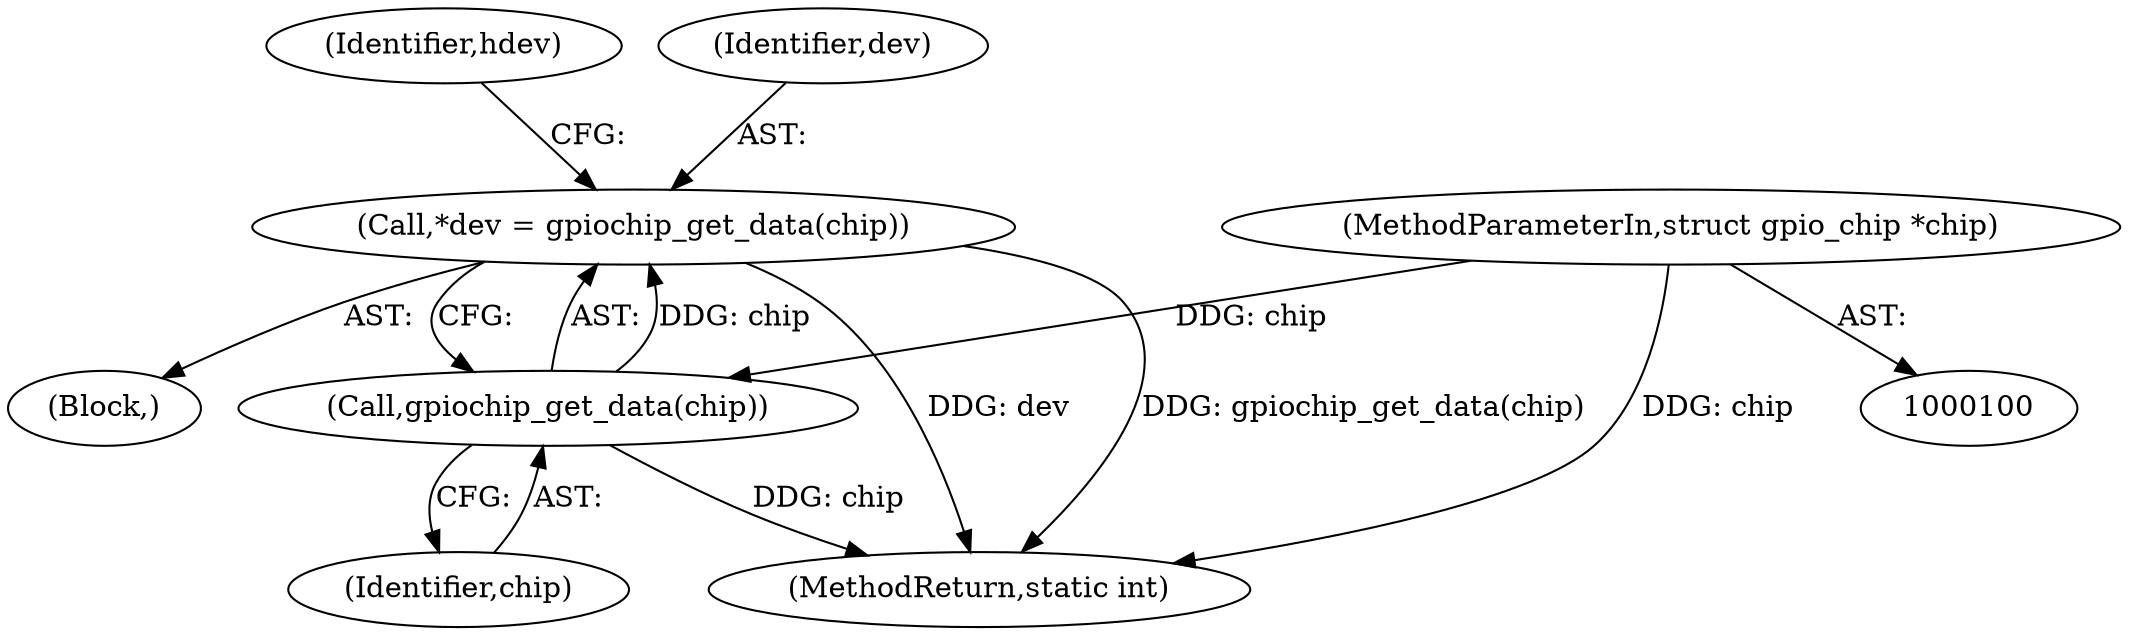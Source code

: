 digraph "0_linux_8e9faa15469ed7c7467423db4c62aeed3ff4cae3@pointer" {
"1000105" [label="(Call,*dev = gpiochip_get_data(chip))"];
"1000107" [label="(Call,gpiochip_get_data(chip))"];
"1000101" [label="(MethodParameterIn,struct gpio_chip *chip)"];
"1000111" [label="(Identifier,hdev)"];
"1000195" [label="(MethodReturn,static int)"];
"1000101" [label="(MethodParameterIn,struct gpio_chip *chip)"];
"1000108" [label="(Identifier,chip)"];
"1000105" [label="(Call,*dev = gpiochip_get_data(chip))"];
"1000106" [label="(Identifier,dev)"];
"1000103" [label="(Block,)"];
"1000107" [label="(Call,gpiochip_get_data(chip))"];
"1000105" -> "1000103"  [label="AST: "];
"1000105" -> "1000107"  [label="CFG: "];
"1000106" -> "1000105"  [label="AST: "];
"1000107" -> "1000105"  [label="AST: "];
"1000111" -> "1000105"  [label="CFG: "];
"1000105" -> "1000195"  [label="DDG: gpiochip_get_data(chip)"];
"1000105" -> "1000195"  [label="DDG: dev"];
"1000107" -> "1000105"  [label="DDG: chip"];
"1000107" -> "1000108"  [label="CFG: "];
"1000108" -> "1000107"  [label="AST: "];
"1000107" -> "1000195"  [label="DDG: chip"];
"1000101" -> "1000107"  [label="DDG: chip"];
"1000101" -> "1000100"  [label="AST: "];
"1000101" -> "1000195"  [label="DDG: chip"];
}
